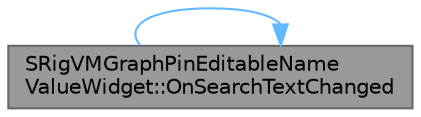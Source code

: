 digraph "SRigVMGraphPinEditableNameValueWidget::OnSearchTextChanged"
{
 // INTERACTIVE_SVG=YES
 // LATEX_PDF_SIZE
  bgcolor="transparent";
  edge [fontname=Helvetica,fontsize=10,labelfontname=Helvetica,labelfontsize=10];
  node [fontname=Helvetica,fontsize=10,shape=box,height=0.2,width=0.4];
  rankdir="LR";
  Node1 [id="Node000001",label="SRigVMGraphPinEditableName\lValueWidget::OnSearchTextChanged",height=0.2,width=0.4,color="gray40", fillcolor="grey60", style="filled", fontcolor="black",tooltip="Invoked when the search text changes."];
  Node1 -> Node1 [id="edge1_Node000001_Node000001",color="steelblue1",style="solid",tooltip=" "];
}
